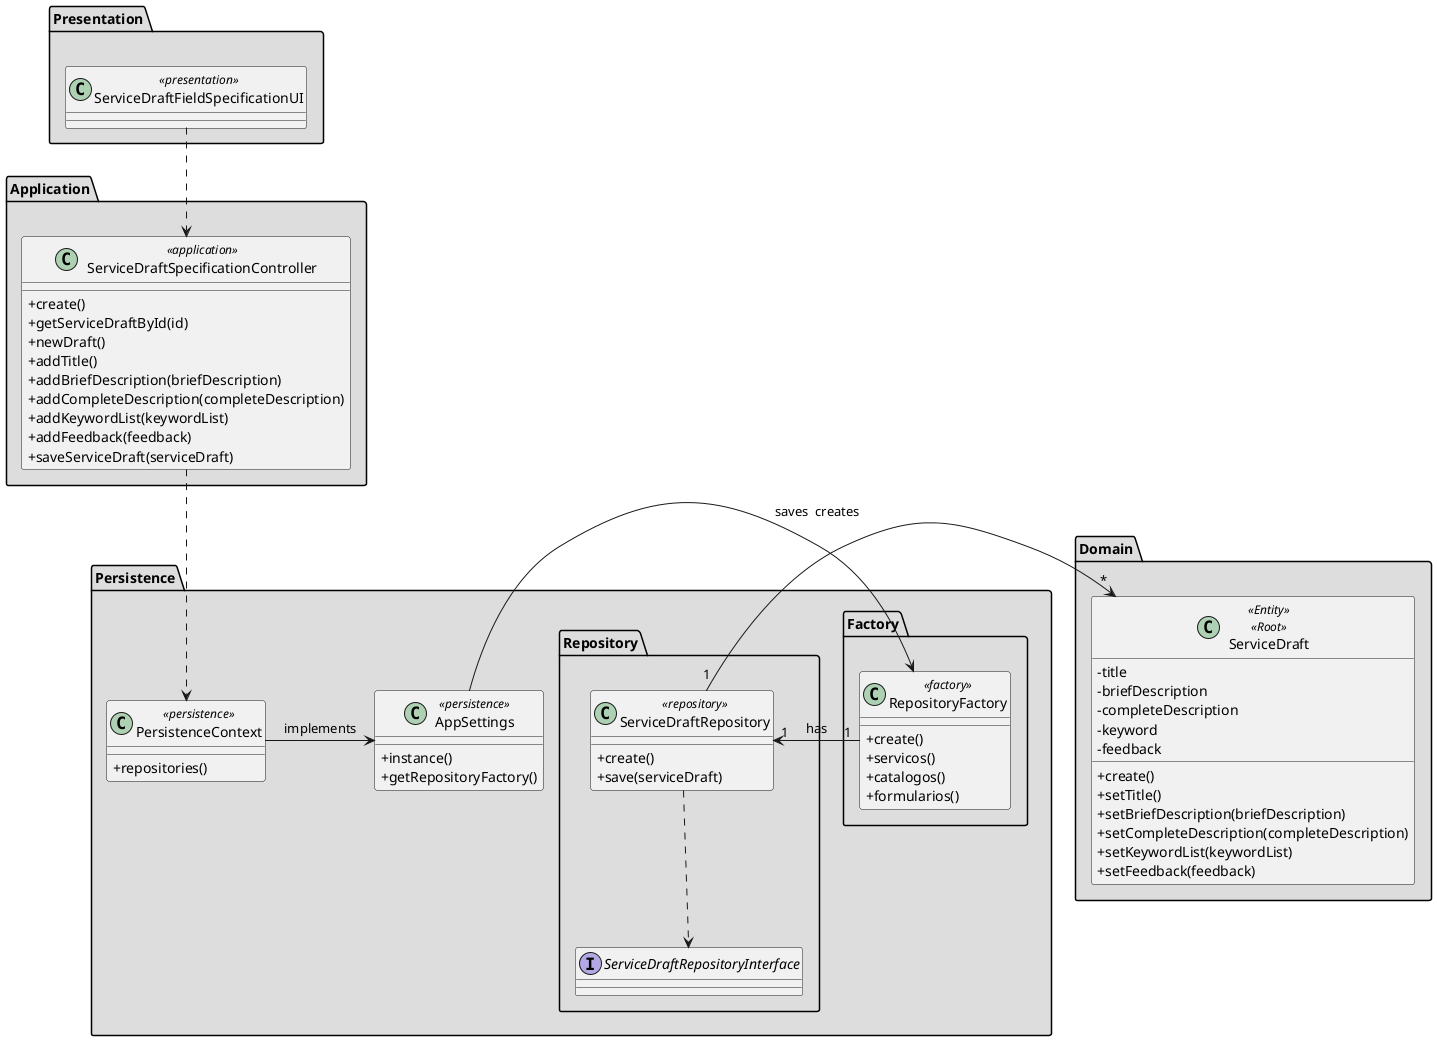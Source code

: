 @startuml
skinparam classAttributeIconSize 0

package "Presentation" #DDDDDD {
class ServiceDraftFieldSpecificationUI<<presentation>>{

}
}


package "Application" #DDDDDD {
class ServiceDraftSpecificationController<<application>>{
+create()
+getServiceDraftById(id)
+newDraft()
+addTitle()
+addBriefDescription(briefDescription)
+addCompleteDescription(completeDescription)
+addKeywordList(keywordList)
+addFeedback(feedback)
+saveServiceDraft(serviceDraft)
}
}


package "Domain" #DDDDDD {
class ServiceDraft<<Entity>><<Root>>{
- title
- briefDescription
- completeDescription
- keyword
- feedback
+create()
+setTitle()
+setBriefDescription(briefDescription)
+setCompleteDescription(completeDescription)
+setKeywordList(keywordList)
+setFeedback(feedback)
}

}

package Persistence #DDDDDD {
class PersistenceContext<<persistence>>{
+repositories()
}

class AppSettings<<persistence>>{
+instance()
+getRepositoryFactory()
}

package Factory #DDDDDD {
class RepositoryFactory<<factory>>{
+create()
+servicos()
+catalogos()
+formularios()
}
}

package "Repository" #DDDDDD {
class ServiceDraftRepository<<repository>>{
+create()
+save(serviceDraft)
}

interface ServiceDraftRepositoryInterface{

}



ServiceDraftFieldSpecificationUI ..> ServiceDraftSpecificationController
ServiceDraftSpecificationController ..> PersistenceContext

ServiceDraftRepository ..> ServiceDraftRepositoryInterface

AppSettings -> RepositoryFactory : creates
PersistenceContext -> AppSettings : implements

RepositoryFactory "1" -> "1" ServiceDraftRepository : has

ServiceDraftRepository "1" -> "*" ServiceDraft : saves

@enduml